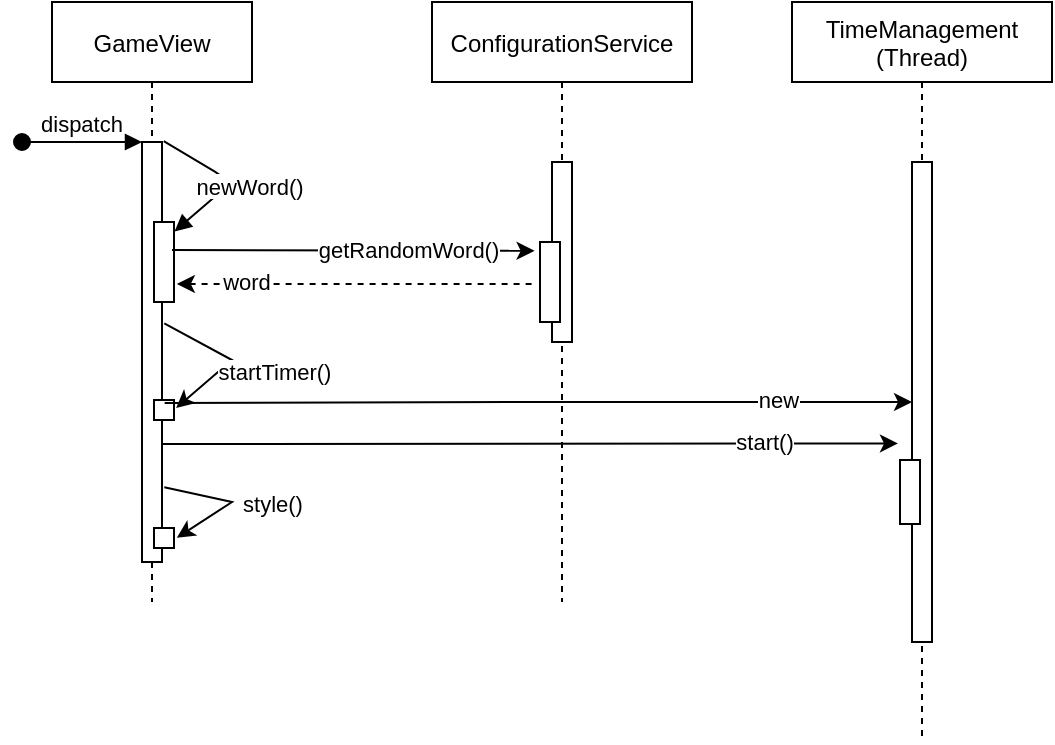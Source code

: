 <mxfile version="16.5.2" type="github">
  <diagram id="kgpKYQtTHZ0yAKxKKP6v" name="Page-1">
    <mxGraphModel dx="813" dy="451" grid="1" gridSize="10" guides="1" tooltips="1" connect="1" arrows="1" fold="1" page="1" pageScale="1" pageWidth="850" pageHeight="1100" math="0" shadow="0">
      <root>
        <mxCell id="0" />
        <mxCell id="1" parent="0" />
        <mxCell id="3nuBFxr9cyL0pnOWT2aG-1" value="GameView" style="shape=umlLifeline;perimeter=lifelinePerimeter;container=1;collapsible=0;recursiveResize=0;rounded=0;shadow=0;strokeWidth=1;" parent="1" vertex="1">
          <mxGeometry x="120" y="80" width="100" height="300" as="geometry" />
        </mxCell>
        <mxCell id="3nuBFxr9cyL0pnOWT2aG-2" value="" style="points=[];perimeter=orthogonalPerimeter;rounded=0;shadow=0;strokeWidth=1;" parent="3nuBFxr9cyL0pnOWT2aG-1" vertex="1">
          <mxGeometry x="45" y="70" width="10" height="210" as="geometry" />
        </mxCell>
        <mxCell id="3nuBFxr9cyL0pnOWT2aG-3" value="dispatch" style="verticalAlign=bottom;startArrow=oval;endArrow=block;startSize=8;shadow=0;strokeWidth=1;" parent="3nuBFxr9cyL0pnOWT2aG-1" target="3nuBFxr9cyL0pnOWT2aG-2" edge="1">
          <mxGeometry relative="1" as="geometry">
            <mxPoint x="-15" y="70" as="sourcePoint" />
          </mxGeometry>
        </mxCell>
        <mxCell id="3nuBFxr9cyL0pnOWT2aG-4" value="" style="points=[];perimeter=orthogonalPerimeter;rounded=0;shadow=0;strokeWidth=1;" parent="3nuBFxr9cyL0pnOWT2aG-1" vertex="1">
          <mxGeometry x="51" y="110" width="10" height="40" as="geometry" />
        </mxCell>
        <mxCell id="3nuBFxr9cyL0pnOWT2aG-8" value="newWord()" style="verticalAlign=bottom;endArrow=block;entryX=1.029;entryY=0.118;shadow=0;strokeWidth=1;entryDx=0;entryDy=0;entryPerimeter=0;exitX=1.086;exitY=-0.002;exitDx=0;exitDy=0;exitPerimeter=0;" parent="3nuBFxr9cyL0pnOWT2aG-1" source="3nuBFxr9cyL0pnOWT2aG-2" target="3nuBFxr9cyL0pnOWT2aG-4" edge="1">
          <mxGeometry x="-0.059" y="-14" relative="1" as="geometry">
            <mxPoint x="155" y="80" as="sourcePoint" />
            <Array as="points">
              <mxPoint x="90" y="90" />
            </Array>
            <mxPoint x="19" y="1" as="offset" />
          </mxGeometry>
        </mxCell>
        <mxCell id="IozX4o-ycV07DBW3fFyZ-1" value="" style="endArrow=classic;html=1;rounded=0;exitX=1.114;exitY=0.377;exitDx=0;exitDy=0;exitPerimeter=0;entryX=1.105;entryY=0.4;entryDx=0;entryDy=0;entryPerimeter=0;" edge="1" parent="3nuBFxr9cyL0pnOWT2aG-1" target="IozX4o-ycV07DBW3fFyZ-2">
          <mxGeometry width="50" height="50" relative="1" as="geometry">
            <mxPoint x="56.14" y="160.63" as="sourcePoint" />
            <mxPoint x="100" y="149" as="targetPoint" />
            <Array as="points">
              <mxPoint x="90" y="179" />
            </Array>
          </mxGeometry>
        </mxCell>
        <mxCell id="IozX4o-ycV07DBW3fFyZ-3" value="startTimer()" style="edgeLabel;html=1;align=center;verticalAlign=middle;resizable=0;points=[];" vertex="1" connectable="0" parent="IozX4o-ycV07DBW3fFyZ-1">
          <mxGeometry x="-0.342" y="1" relative="1" as="geometry">
            <mxPoint x="32" y="13" as="offset" />
          </mxGeometry>
        </mxCell>
        <mxCell id="IozX4o-ycV07DBW3fFyZ-2" value="" style="points=[];perimeter=orthogonalPerimeter;rounded=0;shadow=0;strokeWidth=1;" vertex="1" parent="3nuBFxr9cyL0pnOWT2aG-1">
          <mxGeometry x="51" y="199" width="10" height="10" as="geometry" />
        </mxCell>
        <mxCell id="3nuBFxr9cyL0pnOWT2aG-5" value="ConfigurationService" style="shape=umlLifeline;perimeter=lifelinePerimeter;container=1;collapsible=0;recursiveResize=0;rounded=0;shadow=0;strokeWidth=1;" parent="1" vertex="1">
          <mxGeometry x="310" y="80" width="130" height="300" as="geometry" />
        </mxCell>
        <mxCell id="3nuBFxr9cyL0pnOWT2aG-6" value="" style="points=[];perimeter=orthogonalPerimeter;rounded=0;shadow=0;strokeWidth=1;" parent="3nuBFxr9cyL0pnOWT2aG-5" vertex="1">
          <mxGeometry x="60" y="80" width="10" height="90" as="geometry" />
        </mxCell>
        <mxCell id="IozX4o-ycV07DBW3fFyZ-14" value="" style="points=[];perimeter=orthogonalPerimeter;rounded=0;shadow=0;strokeWidth=1;" vertex="1" parent="3nuBFxr9cyL0pnOWT2aG-5">
          <mxGeometry x="54" y="120" width="10" height="40" as="geometry" />
        </mxCell>
        <mxCell id="IozX4o-ycV07DBW3fFyZ-5" value="TimeManagement&#xa;(Thread)" style="shape=umlLifeline;perimeter=lifelinePerimeter;container=1;collapsible=0;recursiveResize=0;rounded=0;shadow=0;strokeWidth=1;" vertex="1" parent="1">
          <mxGeometry x="490" y="80" width="130" height="370" as="geometry" />
        </mxCell>
        <mxCell id="IozX4o-ycV07DBW3fFyZ-6" value="" style="points=[];perimeter=orthogonalPerimeter;rounded=0;shadow=0;strokeWidth=1;" vertex="1" parent="IozX4o-ycV07DBW3fFyZ-5">
          <mxGeometry x="60" y="80" width="10" height="240" as="geometry" />
        </mxCell>
        <mxCell id="IozX4o-ycV07DBW3fFyZ-7" value="" style="endArrow=classic;html=1;rounded=0;exitX=1.133;exitY=0.655;exitDx=0;exitDy=0;exitPerimeter=0;" edge="1" parent="1">
          <mxGeometry width="50" height="50" relative="1" as="geometry">
            <mxPoint x="176.33" y="280.45" as="sourcePoint" />
            <mxPoint x="550" y="280" as="targetPoint" />
            <Array as="points">
              <mxPoint x="360" y="280" />
            </Array>
          </mxGeometry>
        </mxCell>
        <mxCell id="IozX4o-ycV07DBW3fFyZ-9" value="new" style="edgeLabel;html=1;align=center;verticalAlign=middle;resizable=0;points=[];" vertex="1" connectable="0" parent="IozX4o-ycV07DBW3fFyZ-7">
          <mxGeometry x="0.637" y="1" relative="1" as="geometry">
            <mxPoint as="offset" />
          </mxGeometry>
        </mxCell>
        <mxCell id="IozX4o-ycV07DBW3fFyZ-11" value="" style="endArrow=classic;html=1;rounded=0;exitX=0.5;exitY=0.737;exitDx=0;exitDy=0;exitPerimeter=0;entryX=-0.1;entryY=0.179;entryDx=0;entryDy=0;entryPerimeter=0;" edge="1" parent="1">
          <mxGeometry width="50" height="50" relative="1" as="geometry">
            <mxPoint x="175" y="301.03" as="sourcePoint" />
            <mxPoint x="543" y="300.728" as="targetPoint" />
            <Array as="points">
              <mxPoint x="205" y="301" />
            </Array>
          </mxGeometry>
        </mxCell>
        <mxCell id="IozX4o-ycV07DBW3fFyZ-12" value="start()" style="edgeLabel;html=1;align=center;verticalAlign=middle;resizable=0;points=[];" vertex="1" connectable="0" parent="IozX4o-ycV07DBW3fFyZ-11">
          <mxGeometry x="0.637" y="1" relative="1" as="geometry">
            <mxPoint as="offset" />
          </mxGeometry>
        </mxCell>
        <mxCell id="IozX4o-ycV07DBW3fFyZ-8" value="" style="points=[];perimeter=orthogonalPerimeter;rounded=0;shadow=0;strokeWidth=1;" vertex="1" parent="1">
          <mxGeometry x="544" y="309" width="10" height="32" as="geometry" />
        </mxCell>
        <mxCell id="IozX4o-ycV07DBW3fFyZ-13" value="" style="endArrow=classic;html=1;rounded=0;entryX=-0.271;entryY=0.111;entryDx=0;entryDy=0;entryPerimeter=0;" edge="1" parent="1" target="IozX4o-ycV07DBW3fFyZ-14">
          <mxGeometry width="50" height="50" relative="1" as="geometry">
            <mxPoint x="180" y="204" as="sourcePoint" />
            <mxPoint x="330" y="205" as="targetPoint" />
          </mxGeometry>
        </mxCell>
        <mxCell id="IozX4o-ycV07DBW3fFyZ-15" value="getRandomWord()" style="edgeLabel;html=1;align=center;verticalAlign=middle;resizable=0;points=[];" vertex="1" connectable="0" parent="IozX4o-ycV07DBW3fFyZ-13">
          <mxGeometry x="0.299" y="1" relative="1" as="geometry">
            <mxPoint as="offset" />
          </mxGeometry>
        </mxCell>
        <mxCell id="IozX4o-ycV07DBW3fFyZ-16" value="" style="endArrow=none;dashed=1;html=1;rounded=0;exitX=1.143;exitY=0.775;exitDx=0;exitDy=0;exitPerimeter=0;entryX=-0.271;entryY=0.525;entryDx=0;entryDy=0;entryPerimeter=0;startArrow=classic;startFill=1;" edge="1" parent="1" source="3nuBFxr9cyL0pnOWT2aG-4" target="IozX4o-ycV07DBW3fFyZ-14">
          <mxGeometry width="50" height="50" relative="1" as="geometry">
            <mxPoint x="300" y="270" as="sourcePoint" />
            <mxPoint x="350" y="220" as="targetPoint" />
          </mxGeometry>
        </mxCell>
        <mxCell id="IozX4o-ycV07DBW3fFyZ-17" value="word" style="edgeLabel;html=1;align=center;verticalAlign=middle;resizable=0;points=[];" vertex="1" connectable="0" parent="IozX4o-ycV07DBW3fFyZ-16">
          <mxGeometry x="-0.617" y="1" relative="1" as="geometry">
            <mxPoint as="offset" />
          </mxGeometry>
        </mxCell>
        <mxCell id="IozX4o-ycV07DBW3fFyZ-18" value="" style="points=[];perimeter=orthogonalPerimeter;rounded=0;shadow=0;strokeWidth=1;" vertex="1" parent="1">
          <mxGeometry x="171" y="343" width="10" height="10" as="geometry" />
        </mxCell>
        <mxCell id="IozX4o-ycV07DBW3fFyZ-19" value="" style="endArrow=classic;html=1;rounded=0;exitX=1.114;exitY=0.377;exitDx=0;exitDy=0;exitPerimeter=0;entryX=1.143;entryY=0.486;entryDx=0;entryDy=0;entryPerimeter=0;" edge="1" parent="1" target="IozX4o-ycV07DBW3fFyZ-18">
          <mxGeometry width="50" height="50" relative="1" as="geometry">
            <mxPoint x="176.14" y="322.63" as="sourcePoint" />
            <mxPoint x="182.05" y="365" as="targetPoint" />
            <Array as="points">
              <mxPoint x="210" y="330" />
            </Array>
          </mxGeometry>
        </mxCell>
        <mxCell id="IozX4o-ycV07DBW3fFyZ-20" value="style()" style="edgeLabel;html=1;align=center;verticalAlign=middle;resizable=0;points=[];" vertex="1" connectable="0" parent="IozX4o-ycV07DBW3fFyZ-19">
          <mxGeometry x="-0.342" y="1" relative="1" as="geometry">
            <mxPoint x="32" y="4" as="offset" />
          </mxGeometry>
        </mxCell>
      </root>
    </mxGraphModel>
  </diagram>
</mxfile>
